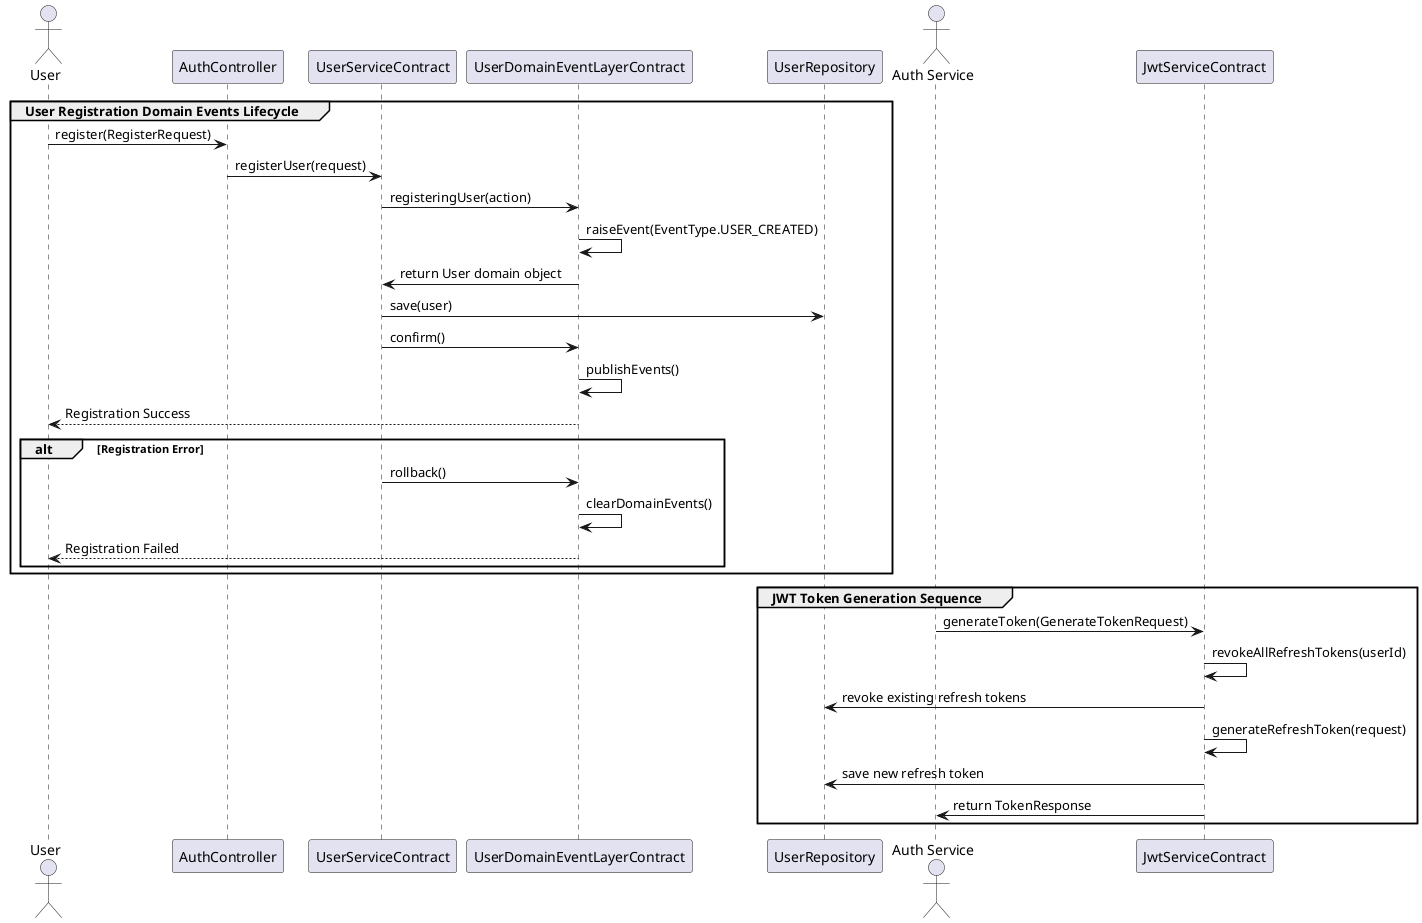 @startuml sequence
group User Registration Domain Events Lifecycle
    actor user as "User"
    
    user -> AuthController: register(RegisterRequest)
    AuthController -> UserServiceContract: registerUser(request)
    UserServiceContract -> UserDomainEventLayerContract: registeringUser(action)
    UserDomainEventLayerContract -> UserDomainEventLayerContract: raiseEvent(EventType.USER_CREATED)
    UserDomainEventLayerContract -> UserServiceContract: return User domain object
    UserServiceContract -> UserRepository: save(user)
    UserServiceContract -> UserDomainEventLayerContract: confirm()
    UserDomainEventLayerContract -> UserDomainEventLayerContract: publishEvents()
    UserDomainEventLayerContract --> user: Registration Success
    
    alt Registration Error
        UserServiceContract -> UserDomainEventLayerContract: rollback()
        UserDomainEventLayerContract -> UserDomainEventLayerContract: clearDomainEvents()
        UserDomainEventLayerContract --> user: Registration Failed
    end
end

group JWT Token Generation Sequence
    actor service as "Auth Service"
    
    service -> JwtServiceContract: generateToken(GenerateTokenRequest)
    JwtServiceContract -> JwtServiceContract: revokeAllRefreshTokens(userId)
    JwtServiceContract -> UserRepository: revoke existing refresh tokens
    JwtServiceContract -> JwtServiceContract: generateRefreshToken(request)
    JwtServiceContract -> UserRepository: save new refresh token
    JwtServiceContract -> service: return TokenResponse
end
@enduml